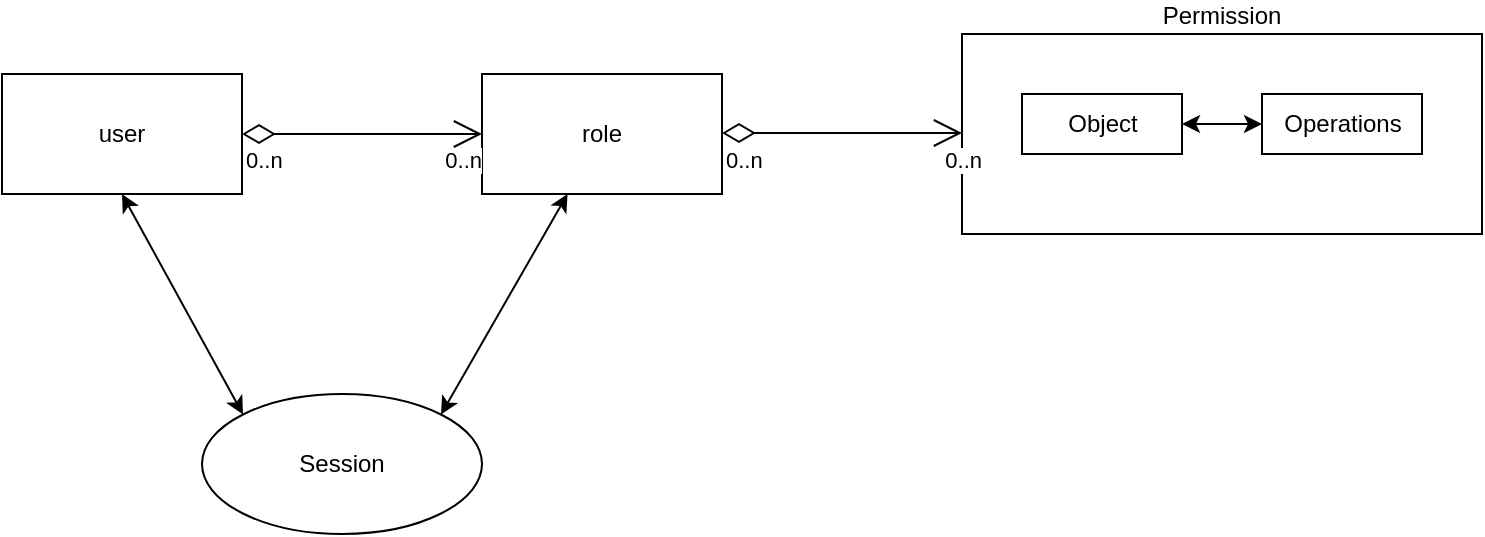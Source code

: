 <mxfile version="14.6.9" type="device"><diagram id="7eAl8mHTOKfCU6B_ukAg" name="第 1 页"><mxGraphModel dx="1038" dy="556" grid="1" gridSize="10" guides="1" tooltips="1" connect="1" arrows="1" fold="1" page="1" pageScale="1" pageWidth="827" pageHeight="1169" math="0" shadow="0"><root><mxCell id="0"/><mxCell id="1" parent="0"/><mxCell id="cCq3qZe5kqlHNuhWD5ez-14" style="rounded=0;orthogonalLoop=1;jettySize=auto;html=1;fontColor=#000000;startArrow=classic;startFill=1;exitX=0.5;exitY=1;exitDx=0;exitDy=0;entryX=0;entryY=0;entryDx=0;entryDy=0;" edge="1" parent="1" source="cCq3qZe5kqlHNuhWD5ez-1" target="cCq3qZe5kqlHNuhWD5ez-13"><mxGeometry relative="1" as="geometry"><mxPoint x="340" y="383" as="targetPoint"/></mxGeometry></mxCell><mxCell id="cCq3qZe5kqlHNuhWD5ez-1" value="user" style="rounded=0;whiteSpace=wrap;html=1;" vertex="1" parent="1"><mxGeometry x="200" y="220" width="120" height="60" as="geometry"/></mxCell><mxCell id="cCq3qZe5kqlHNuhWD5ez-15" style="edgeStyle=none;rounded=0;orthogonalLoop=1;jettySize=auto;html=1;entryX=1;entryY=0;entryDx=0;entryDy=0;fontColor=#000000;startArrow=classic;startFill=1;" edge="1" parent="1" source="cCq3qZe5kqlHNuhWD5ez-2" target="cCq3qZe5kqlHNuhWD5ez-13"><mxGeometry relative="1" as="geometry"/></mxCell><mxCell id="cCq3qZe5kqlHNuhWD5ez-2" value="role" style="rounded=0;whiteSpace=wrap;html=1;" vertex="1" parent="1"><mxGeometry x="440" y="220" width="120" height="60" as="geometry"/></mxCell><mxCell id="cCq3qZe5kqlHNuhWD5ez-3" value="Permission" style="rounded=0;whiteSpace=wrap;html=1;labelPosition=center;verticalLabelPosition=top;align=center;verticalAlign=bottom;labelBorderColor=none;" vertex="1" parent="1"><mxGeometry x="680" y="200" width="260" height="100" as="geometry"/></mxCell><mxCell id="cCq3qZe5kqlHNuhWD5ez-6" value="" style="edgeStyle=orthogonalEdgeStyle;rounded=0;orthogonalLoop=1;jettySize=auto;html=1;fontColor=#000000;startArrow=classic;startFill=1;" edge="1" parent="1" source="cCq3qZe5kqlHNuhWD5ez-4" target="cCq3qZe5kqlHNuhWD5ez-5"><mxGeometry relative="1" as="geometry"/></mxCell><mxCell id="cCq3qZe5kqlHNuhWD5ez-4" value="Object" style="html=1;fontColor=#000000;" vertex="1" parent="1"><mxGeometry x="710" y="230" width="80" height="30" as="geometry"/></mxCell><mxCell id="cCq3qZe5kqlHNuhWD5ez-5" value="Operations" style="html=1;fontColor=#000000;" vertex="1" parent="1"><mxGeometry x="830" y="230" width="80" height="30" as="geometry"/></mxCell><mxCell id="cCq3qZe5kqlHNuhWD5ez-7" value="" style="endArrow=open;html=1;endSize=12;startArrow=diamondThin;startSize=14;startFill=0;edgeStyle=orthogonalEdgeStyle;fontColor=#000000;" edge="1" parent="1"><mxGeometry relative="1" as="geometry"><mxPoint x="320" y="250" as="sourcePoint"/><mxPoint x="440" y="250" as="targetPoint"/></mxGeometry></mxCell><mxCell id="cCq3qZe5kqlHNuhWD5ez-8" value="0..n" style="edgeLabel;resizable=0;html=1;align=left;verticalAlign=top;" connectable="0" vertex="1" parent="cCq3qZe5kqlHNuhWD5ez-7"><mxGeometry x="-1" relative="1" as="geometry"/></mxCell><mxCell id="cCq3qZe5kqlHNuhWD5ez-9" value="&lt;span style=&quot;text-align: left&quot;&gt;0..n&lt;/span&gt;" style="edgeLabel;resizable=0;html=1;align=right;verticalAlign=top;" connectable="0" vertex="1" parent="cCq3qZe5kqlHNuhWD5ez-7"><mxGeometry x="1" relative="1" as="geometry"><mxPoint as="offset"/></mxGeometry></mxCell><mxCell id="cCq3qZe5kqlHNuhWD5ez-10" value="" style="endArrow=open;html=1;endSize=12;startArrow=diamondThin;startSize=14;startFill=0;edgeStyle=orthogonalEdgeStyle;fontColor=#000000;" edge="1" parent="1"><mxGeometry relative="1" as="geometry"><mxPoint x="560" y="249.5" as="sourcePoint"/><mxPoint x="680" y="249.5" as="targetPoint"/></mxGeometry></mxCell><mxCell id="cCq3qZe5kqlHNuhWD5ez-11" value="0..n" style="edgeLabel;resizable=0;html=1;align=left;verticalAlign=top;" connectable="0" vertex="1" parent="cCq3qZe5kqlHNuhWD5ez-10"><mxGeometry x="-1" relative="1" as="geometry"/></mxCell><mxCell id="cCq3qZe5kqlHNuhWD5ez-12" value="&lt;span style=&quot;text-align: left&quot;&gt;0..n&lt;/span&gt;" style="edgeLabel;resizable=0;html=1;align=right;verticalAlign=top;" connectable="0" vertex="1" parent="cCq3qZe5kqlHNuhWD5ez-10"><mxGeometry x="1" relative="1" as="geometry"><mxPoint x="10" as="offset"/></mxGeometry></mxCell><mxCell id="cCq3qZe5kqlHNuhWD5ez-13" value="Session" style="ellipse;whiteSpace=wrap;html=1;fontColor=#000000;" vertex="1" parent="1"><mxGeometry x="300" y="380" width="140" height="70" as="geometry"/></mxCell></root></mxGraphModel></diagram></mxfile>